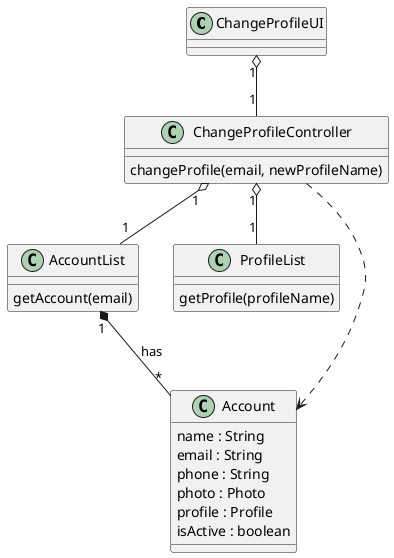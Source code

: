   @startuml

class ChangeProfileUI {}

class ChangeProfileController {
changeProfile(email, newProfileName)
}


class AccountList {
'accounts : List<Account>
getAccount(email)
}

class ProfileList {
getProfile(profileName)
}

class Account {
name : String
email : String
phone : String
photo : Photo
profile : Profile
isActive : boolean
}

ChangeProfileUI "1" o-- "1" ChangeProfileController
ChangeProfileController "1" o-- "1" AccountList
ChangeProfileController  "1" o-- "1"  ProfileList
ChangeProfileController ..> Account
AccountList "1" *-- "*" Account : has

@enduml